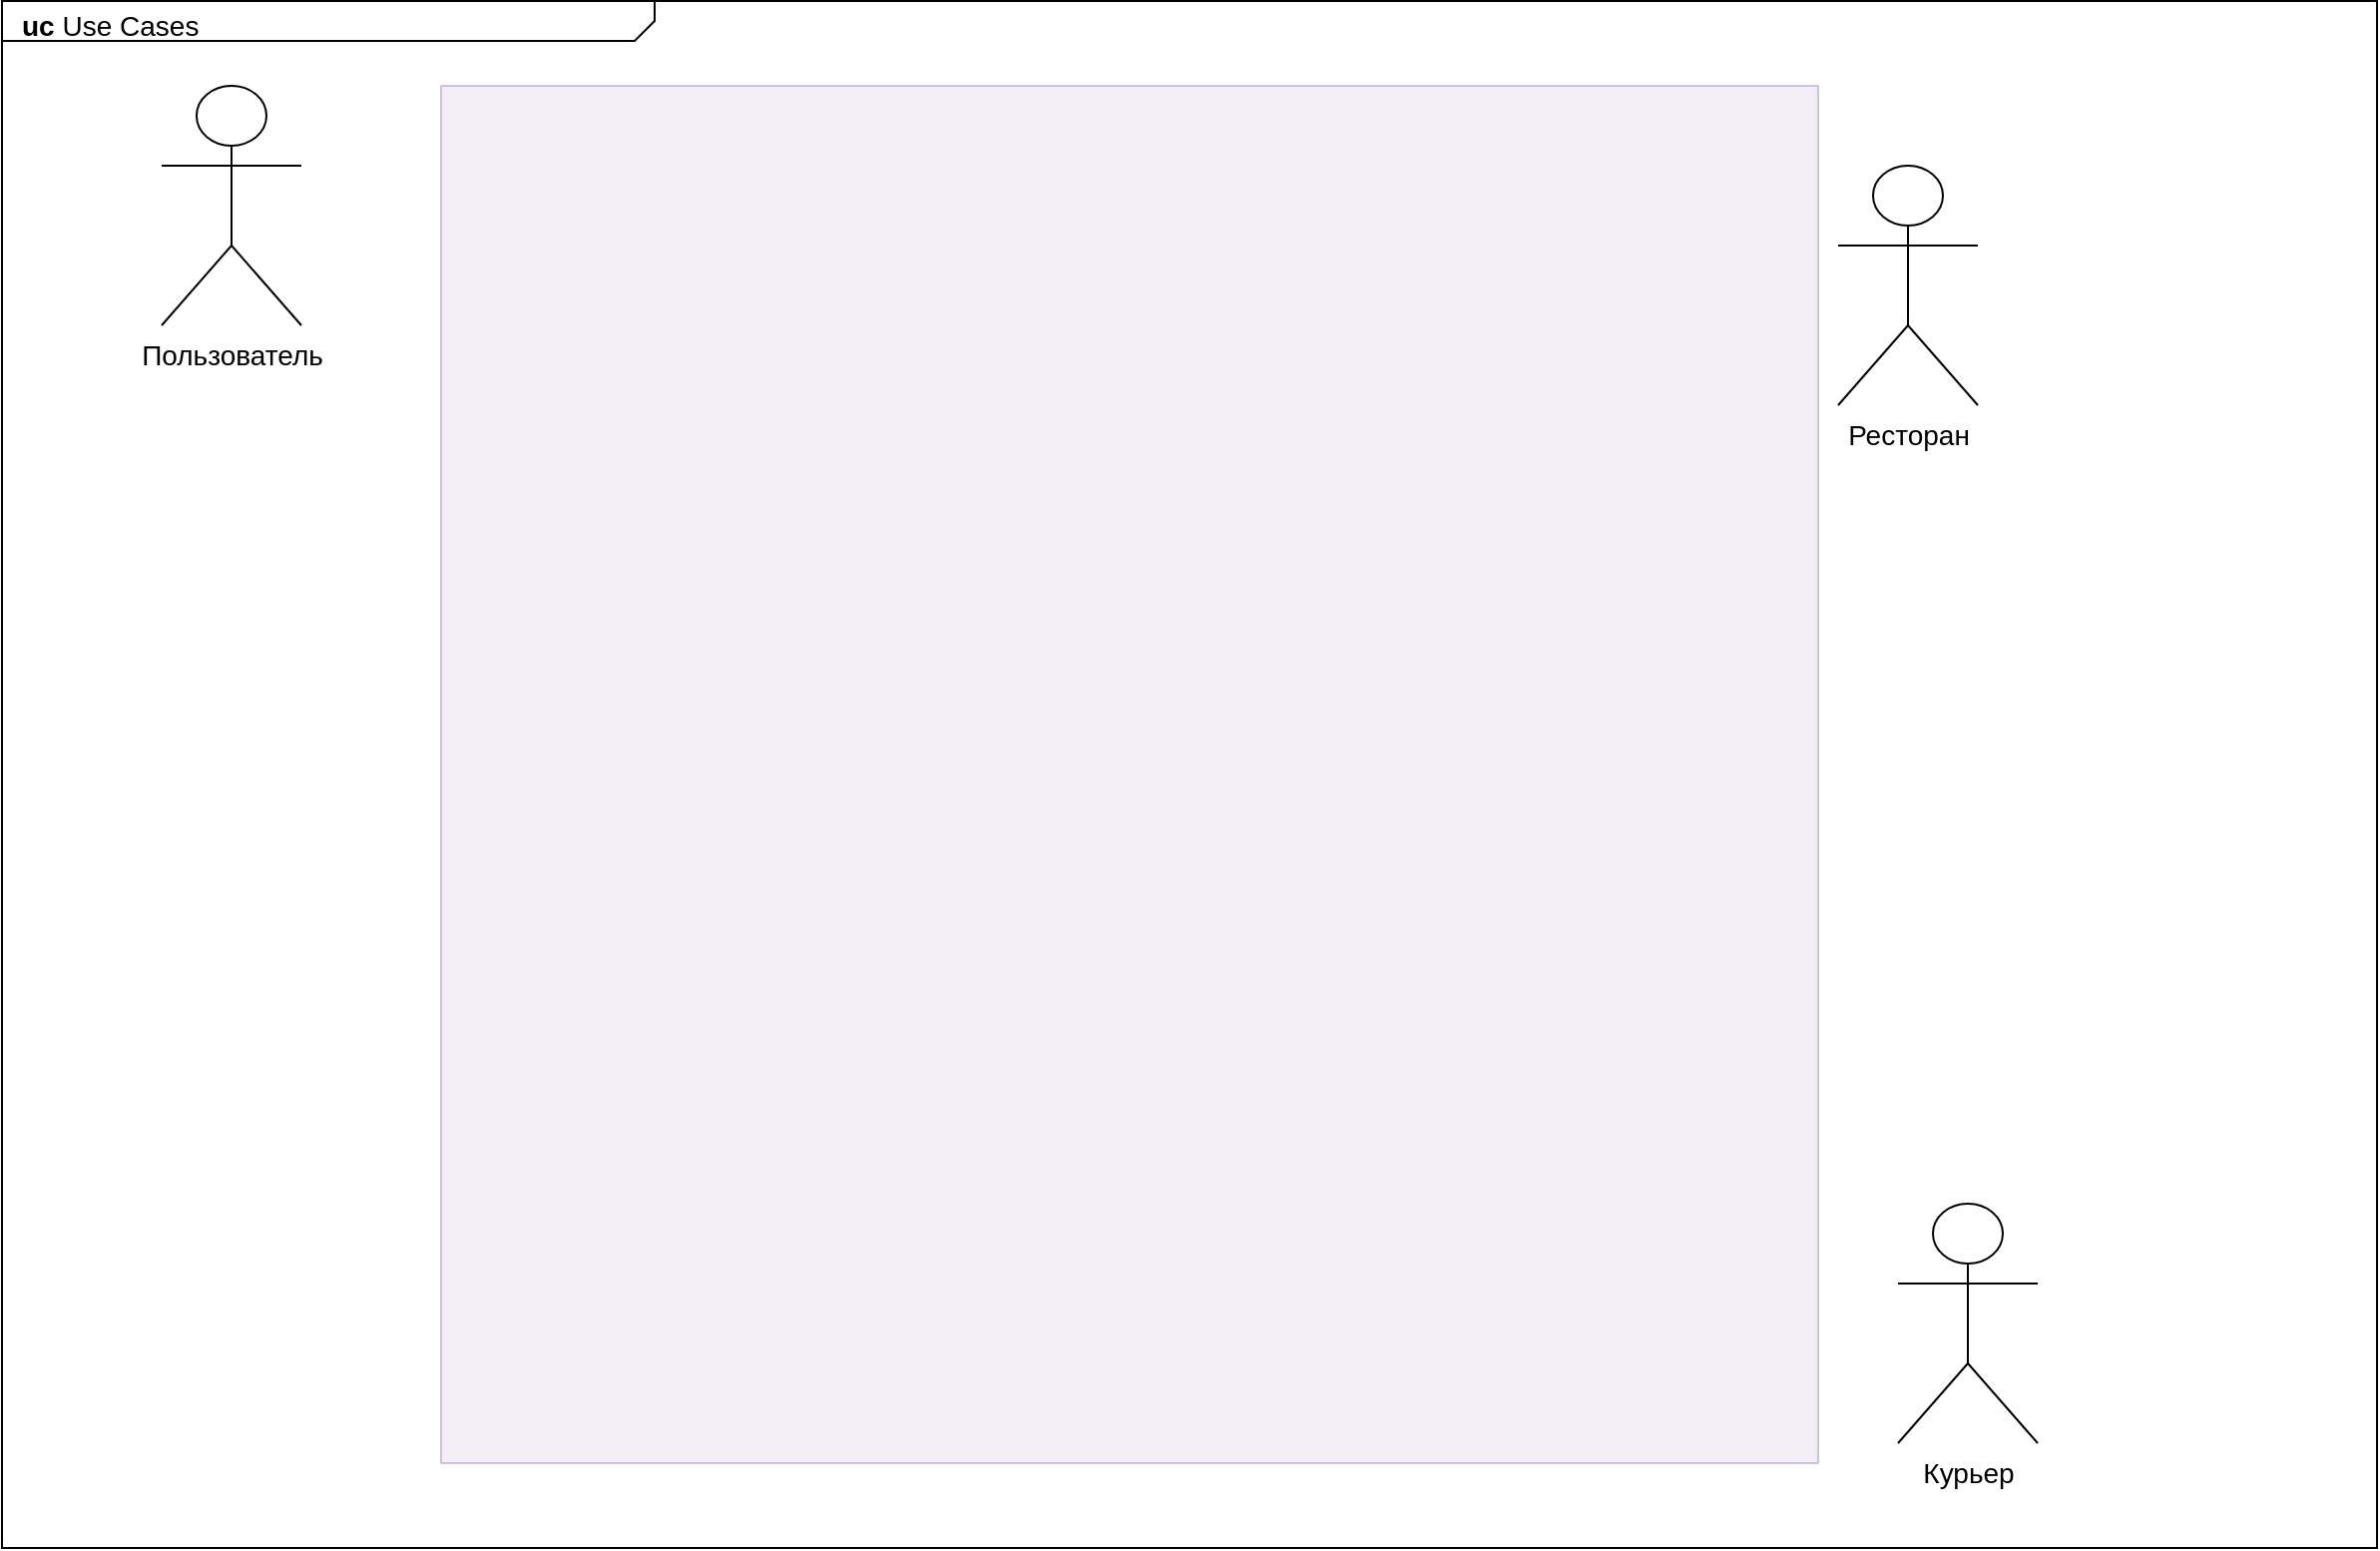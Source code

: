 <mxfile version="24.4.13" type="github">
  <diagram name="Page-1" id="929967ad-93f9-6ef4-fab6-5d389245f69c">
    <mxGraphModel dx="1245" dy="709" grid="1" gridSize="10" guides="1" tooltips="1" connect="1" arrows="1" fold="1" page="1" pageScale="1.5" pageWidth="1169" pageHeight="826" background="none" math="0" shadow="0">
      <root>
        <mxCell id="0" style=";html=1;" />
        <mxCell id="1" style=";html=1;" parent="0" />
        <mxCell id="5N0eds3hqduhv3mlbfxs-11" value="" style="rounded=0;whiteSpace=wrap;html=1;fillColor=#e1d5e7;strokeColor=#9673a6;shadow=0;opacity=40;" vertex="1" parent="1">
          <mxGeometry x="540" y="360" width="690" height="690" as="geometry" />
        </mxCell>
        <mxCell id="1672d66443f91eb5-1" value="&lt;p style=&quot;margin: 0px ; margin-top: 4px ; margin-left: 10px ; text-align: left&quot;&gt;&lt;font style=&quot;font-size: 14px;&quot;&gt;&lt;b&gt;uc&lt;/b&gt;&amp;nbsp;Use Cases&lt;/font&gt;&lt;/p&gt;" style="html=1;strokeWidth=1;shape=mxgraph.sysml.package;html=1;overflow=fill;whiteSpace=wrap;fillColor=none;gradientColor=none;fontSize=12;align=center;labelX=327.64;" parent="1" vertex="1">
          <mxGeometry x="320" y="317.5" width="1190" height="775" as="geometry" />
        </mxCell>
        <mxCell id="5N0eds3hqduhv3mlbfxs-1" value="&lt;font style=&quot;font-size: 14px;&quot;&gt;Пользователь&lt;/font&gt;" style="shape=umlActor;verticalLabelPosition=bottom;verticalAlign=top;html=1;outlineConnect=0;fontSize=14;" vertex="1" parent="1">
          <mxGeometry x="400" y="360" width="70" height="120" as="geometry" />
        </mxCell>
        <mxCell id="5N0eds3hqduhv3mlbfxs-2" value="Курьер" style="shape=umlActor;verticalLabelPosition=bottom;verticalAlign=top;html=1;outlineConnect=0;fontSize=14;" vertex="1" parent="1">
          <mxGeometry x="1270" y="920" width="70" height="120" as="geometry" />
        </mxCell>
        <mxCell id="5N0eds3hqduhv3mlbfxs-3" value="Ресторан" style="shape=umlActor;verticalLabelPosition=bottom;verticalAlign=top;html=1;outlineConnect=0;fontSize=14;" vertex="1" parent="1">
          <mxGeometry x="1240" y="400" width="70" height="120" as="geometry" />
        </mxCell>
      </root>
    </mxGraphModel>
  </diagram>
</mxfile>
